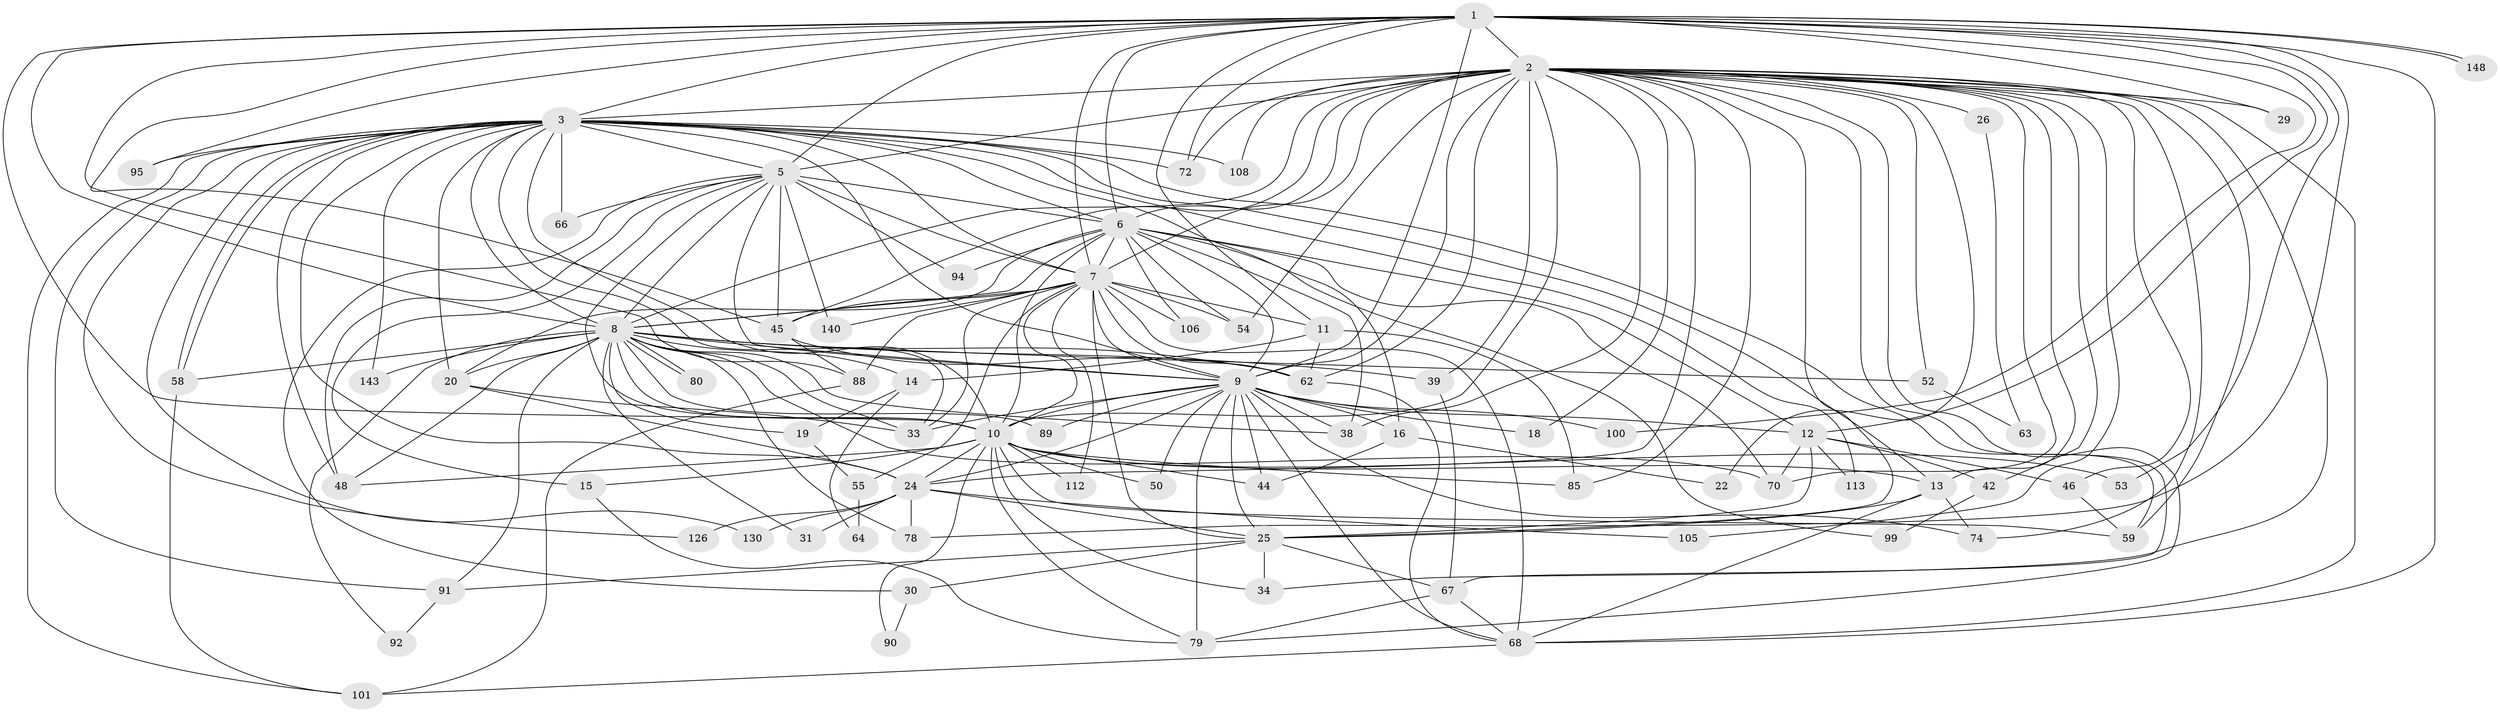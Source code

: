 // original degree distribution, {26: 0.013513513513513514, 24: 0.013513513513513514, 36: 0.006756756756756757, 18: 0.013513513513513514, 21: 0.006756756756756757, 30: 0.006756756756756757, 25: 0.006756756756756757, 5: 0.05405405405405406, 8: 0.02027027027027027, 4: 0.10135135135135136, 3: 0.19594594594594594, 2: 0.5405405405405406, 11: 0.006756756756756757, 6: 0.013513513513513514}
// Generated by graph-tools (version 1.1) at 2025/13/03/09/25 04:13:56]
// undirected, 74 vertices, 212 edges
graph export_dot {
graph [start="1"]
  node [color=gray90,style=filled];
  1;
  2 [super="+60+81+4+27+102+57+51"];
  3 [super="+36"];
  5;
  6;
  7 [super="+21+17"];
  8 [super="+40"];
  9 [super="+23+122+82"];
  10;
  11;
  12;
  13 [super="+104"];
  14;
  15;
  16;
  18;
  19;
  20 [super="+127+32+61"];
  22;
  24;
  25 [super="+35+28"];
  26;
  29;
  30;
  31;
  33 [super="+76"];
  34;
  38 [super="+115"];
  39 [super="+41"];
  42;
  44 [super="+138"];
  45 [super="+49+56"];
  46;
  48 [super="+98"];
  50;
  52;
  53;
  54;
  55;
  58 [super="+111"];
  59 [super="+139"];
  62 [super="+75+65+110"];
  63;
  64;
  66;
  67 [super="+69"];
  68 [super="+141+133+97"];
  70 [super="+86"];
  72 [super="+73"];
  74 [super="+107"];
  78 [super="+117"];
  79 [super="+114+96"];
  80;
  85 [super="+144"];
  88 [super="+118"];
  89;
  90;
  91 [super="+129"];
  92;
  94;
  95;
  99;
  100;
  101 [super="+119"];
  105;
  106;
  108;
  112;
  113;
  126;
  130;
  140;
  143;
  148;
  1 -- 2 [weight=5];
  1 -- 3 [weight=2];
  1 -- 5;
  1 -- 6;
  1 -- 7;
  1 -- 8;
  1 -- 9;
  1 -- 10;
  1 -- 11;
  1 -- 12;
  1 -- 29;
  1 -- 53;
  1 -- 68;
  1 -- 72;
  1 -- 88;
  1 -- 95;
  1 -- 100;
  1 -- 148;
  1 -- 148;
  1 -- 78;
  1 -- 45;
  2 -- 3 [weight=3];
  2 -- 5 [weight=4];
  2 -- 6 [weight=3];
  2 -- 7 [weight=2];
  2 -- 8 [weight=2];
  2 -- 9 [weight=3];
  2 -- 10 [weight=4];
  2 -- 13;
  2 -- 22 [weight=2];
  2 -- 26 [weight=3];
  2 -- 39 [weight=2];
  2 -- 42;
  2 -- 59;
  2 -- 72;
  2 -- 74 [weight=2];
  2 -- 85;
  2 -- 62;
  2 -- 54 [weight=2];
  2 -- 79;
  2 -- 67;
  2 -- 68;
  2 -- 70;
  2 -- 18;
  2 -- 24;
  2 -- 25 [weight=2];
  2 -- 29;
  2 -- 34 [weight=2];
  2 -- 105;
  2 -- 108 [weight=2];
  2 -- 45;
  2 -- 46;
  2 -- 52;
  2 -- 38;
  3 -- 5;
  3 -- 6;
  3 -- 7;
  3 -- 8 [weight=2];
  3 -- 9;
  3 -- 10;
  3 -- 16;
  3 -- 24;
  3 -- 58;
  3 -- 58;
  3 -- 66;
  3 -- 91;
  3 -- 108;
  3 -- 113;
  3 -- 126;
  3 -- 130;
  3 -- 143;
  3 -- 48;
  3 -- 33;
  3 -- 101;
  3 -- 59;
  3 -- 95;
  3 -- 20;
  3 -- 72;
  3 -- 13;
  5 -- 6;
  5 -- 7;
  5 -- 8;
  5 -- 9;
  5 -- 10;
  5 -- 15;
  5 -- 30;
  5 -- 45;
  5 -- 48;
  5 -- 66;
  5 -- 94;
  5 -- 140;
  6 -- 7;
  6 -- 8;
  6 -- 9;
  6 -- 10;
  6 -- 12;
  6 -- 20;
  6 -- 54;
  6 -- 70;
  6 -- 94;
  6 -- 99;
  6 -- 106;
  6 -- 38;
  7 -- 8;
  7 -- 9 [weight=2];
  7 -- 10 [weight=2];
  7 -- 11;
  7 -- 25;
  7 -- 45;
  7 -- 55;
  7 -- 62;
  7 -- 68 [weight=2];
  7 -- 140;
  7 -- 88;
  7 -- 33;
  7 -- 112;
  7 -- 54;
  7 -- 106;
  8 -- 9 [weight=2];
  8 -- 10;
  8 -- 14;
  8 -- 19;
  8 -- 20;
  8 -- 31;
  8 -- 33;
  8 -- 38;
  8 -- 39;
  8 -- 48;
  8 -- 52;
  8 -- 78;
  8 -- 80;
  8 -- 80;
  8 -- 89;
  8 -- 91;
  8 -- 92;
  8 -- 143;
  8 -- 70;
  8 -- 62;
  8 -- 58;
  9 -- 10;
  9 -- 16;
  9 -- 18;
  9 -- 33;
  9 -- 38;
  9 -- 79;
  9 -- 89;
  9 -- 100;
  9 -- 50;
  9 -- 12;
  9 -- 44;
  9 -- 68;
  9 -- 74;
  9 -- 24;
  9 -- 25;
  10 -- 13;
  10 -- 15;
  10 -- 24;
  10 -- 34;
  10 -- 44;
  10 -- 50;
  10 -- 53;
  10 -- 59;
  10 -- 79;
  10 -- 90;
  10 -- 112;
  10 -- 48;
  10 -- 85;
  11 -- 14;
  11 -- 62;
  11 -- 85;
  12 -- 25;
  12 -- 42;
  12 -- 46;
  12 -- 70;
  12 -- 113;
  13 -- 74;
  13 -- 25;
  13 -- 68;
  14 -- 19;
  14 -- 64;
  15 -- 79;
  16 -- 22;
  16 -- 44;
  19 -- 55;
  20 -- 33;
  20 -- 24;
  24 -- 31;
  24 -- 78;
  24 -- 105;
  24 -- 126;
  24 -- 130;
  24 -- 25;
  25 -- 30;
  25 -- 34;
  25 -- 91;
  25 -- 67;
  26 -- 63;
  30 -- 90;
  39 -- 67;
  42 -- 99;
  45 -- 62;
  45 -- 88;
  46 -- 59;
  52 -- 63;
  55 -- 64;
  58 -- 101;
  62 -- 68;
  67 -- 79;
  67 -- 68;
  68 -- 101;
  88 -- 101;
  91 -- 92;
}
